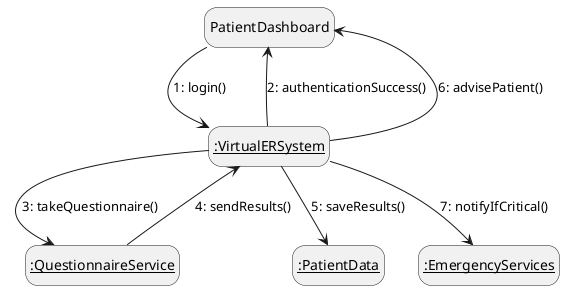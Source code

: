@startuml collaborationPatient
hide empty description

PatientDashboard --> __:VirtualERSystem__  : 1: login()
__:VirtualERSystem__ --> PatientDashboard : 2: authenticationSuccess()
__:VirtualERSystem__ --> __:QuestionnaireService__ : 3: takeQuestionnaire()
__:QuestionnaireService__ --> __:VirtualERSystem__ : 4: sendResults()
__:VirtualERSystem__ --> __:PatientData__ : 5: saveResults()
__:VirtualERSystem__ --> PatientDashboard : 6: advisePatient()
__:VirtualERSystem__ --> __:EmergencyServices__ : 7: notifyIfCritical()

@enduml
